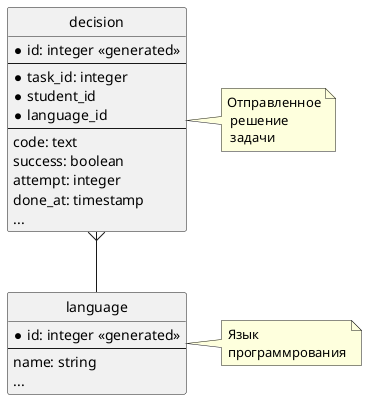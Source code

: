 @startuml "ER 2 decision"

skinparam linetype ortho
hide circle

entity decision {
    *id: integer <<generated>> 
    --
    *task_id: integer
    *student_id
    *language_id
    --
    code: text
    success: boolean
    attempt: integer
    done_at: timestamp
    ...
}

entity language {
    * id: integer <<generated>>
    --
    name: string
    ...
}

language -u-{ decision

note right of decision: Отправленное\n решение\n задачи
note right of language: Язык \nпрограммрования

@enduml
